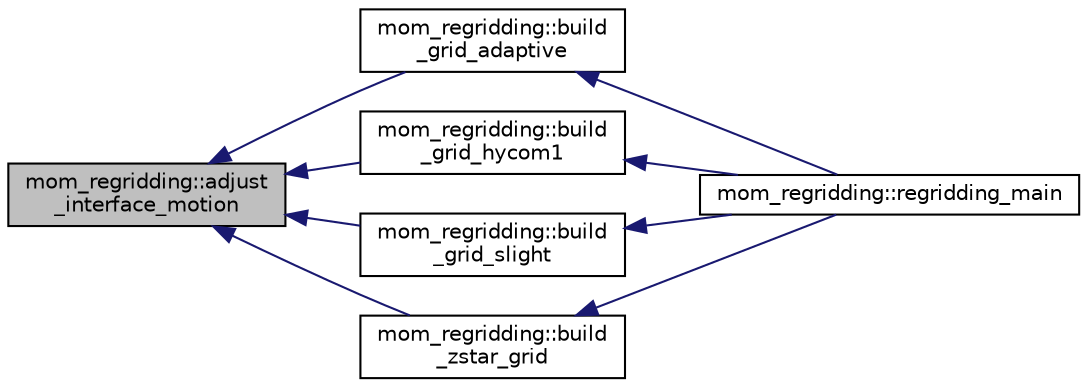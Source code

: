 digraph "mom_regridding::adjust_interface_motion"
{
 // INTERACTIVE_SVG=YES
  edge [fontname="Helvetica",fontsize="10",labelfontname="Helvetica",labelfontsize="10"];
  node [fontname="Helvetica",fontsize="10",shape=record];
  rankdir="LR";
  Node1 [label="mom_regridding::adjust\l_interface_motion",height=0.2,width=0.4,color="black", fillcolor="grey75", style="filled", fontcolor="black"];
  Node1 -> Node2 [dir="back",color="midnightblue",fontsize="10",style="solid",fontname="Helvetica"];
  Node2 [label="mom_regridding::build\l_grid_adaptive",height=0.2,width=0.4,color="black", fillcolor="white", style="filled",URL="$namespacemom__regridding.html#a259fcaa5cdd7c8e38406f9bbc01172e1"];
  Node2 -> Node3 [dir="back",color="midnightblue",fontsize="10",style="solid",fontname="Helvetica"];
  Node3 [label="mom_regridding::regridding_main",height=0.2,width=0.4,color="black", fillcolor="white", style="filled",URL="$namespacemom__regridding.html#ab354fe3423a39fef6f2b66f409b1682c"];
  Node1 -> Node4 [dir="back",color="midnightblue",fontsize="10",style="solid",fontname="Helvetica"];
  Node4 [label="mom_regridding::build\l_grid_hycom1",height=0.2,width=0.4,color="black", fillcolor="white", style="filled",URL="$namespacemom__regridding.html#ab3541b357806978862434ee19b1be774",tooltip="Builds a simple HyCOM-like grid with the deepest location of potential density interpolated from the ..."];
  Node4 -> Node3 [dir="back",color="midnightblue",fontsize="10",style="solid",fontname="Helvetica"];
  Node1 -> Node5 [dir="back",color="midnightblue",fontsize="10",style="solid",fontname="Helvetica"];
  Node5 [label="mom_regridding::build\l_grid_slight",height=0.2,width=0.4,color="black", fillcolor="white", style="filled",URL="$namespacemom__regridding.html#a22774f1202d4e7c7c52154bd00206b01",tooltip="Builds a grid that tracks density interfaces for water that is denser than the surface density plus a..."];
  Node5 -> Node3 [dir="back",color="midnightblue",fontsize="10",style="solid",fontname="Helvetica"];
  Node1 -> Node6 [dir="back",color="midnightblue",fontsize="10",style="solid",fontname="Helvetica"];
  Node6 [label="mom_regridding::build\l_zstar_grid",height=0.2,width=0.4,color="black", fillcolor="white", style="filled",URL="$namespacemom__regridding.html#a55e6873a74355daea004d39c452e0069",tooltip="Builds a z*-ccordinate grid with partial steps (Adcroft and Campin, 2004). z* is defined as z* = (z-e..."];
  Node6 -> Node3 [dir="back",color="midnightblue",fontsize="10",style="solid",fontname="Helvetica"];
}
